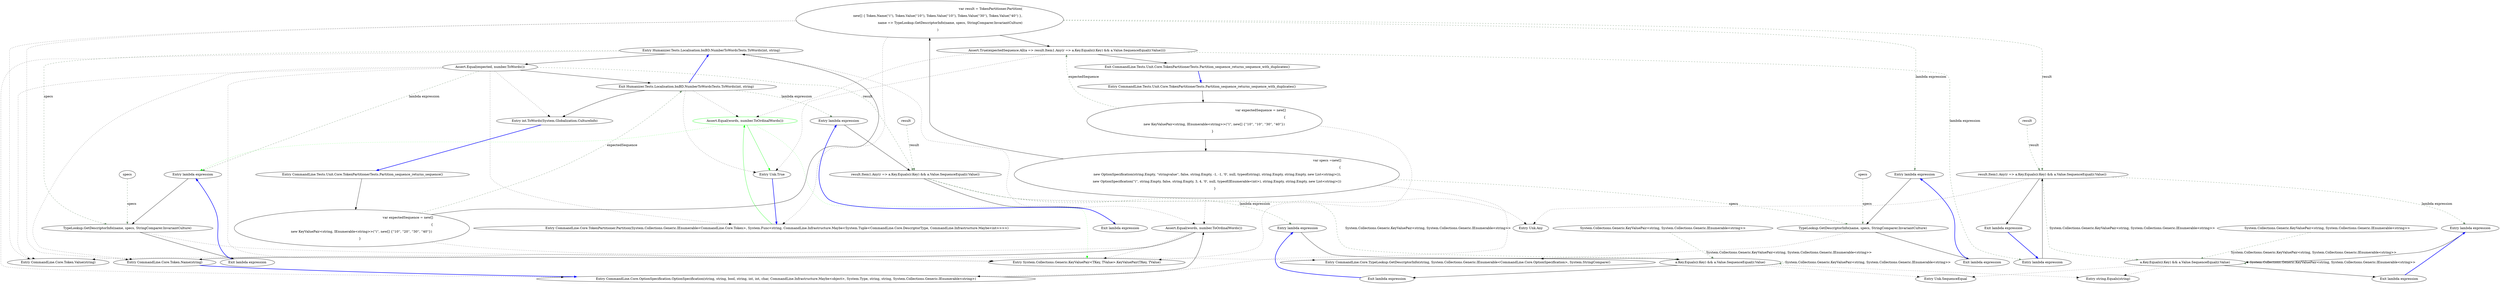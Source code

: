 digraph  {
m0_8 [label="Assert.Equal(words, number.ToOrdinalWords())", span="84-84", cluster="Humanizer.Tests.Localisation.bnBD.NumberToWordsTests.ToOrdinalWords(int, string)", file="NumberToWordsTests.cs"];
m0_21 [label="Entry Unk.Any", span="", cluster="Unk.Any", file="NumberToWordsTests.cs"];
m0_7 [label="Entry CommandLine.Core.OptionSpecification.OptionSpecification(string, string, bool, string, int, int, char, CommandLine.Infrastructure.Maybe<object>, System.Type, string, string, System.Collections.Generic.IEnumerable<string>)", span="17-17", cluster="CommandLine.Core.OptionSpecification.OptionSpecification(string, string, bool, string, int, int, char, CommandLine.Infrastructure.Maybe<object>, System.Type, string, string, System.Collections.Generic.IEnumerable<string>)", file="NumberToWordsTests.cs"];
m0_9 [label="Entry CommandLine.Core.Token.Name(string)", span="19-19", cluster="CommandLine.Core.Token.Name(string)", file="NumberToWordsTests.cs"];
m0_6 [label="Entry System.Collections.Generic.KeyValuePair<TKey, TValue>.KeyValuePair(TKey, TValue)", span="0-0", cluster="System.Collections.Generic.KeyValuePair<TKey, TValue>.KeyValuePair(TKey, TValue)", file="NumberToWordsTests.cs"];
m0_0 [label="Entry CommandLine.Tests.Unit.Core.TokenPartitionerTests.Partition_sequence_returns_sequence()", span="13-13", cluster="CommandLine.Tests.Unit.Core.TokenPartitionerTests.Partition_sequence_returns_sequence()", file="NumberToWordsTests.cs"];
m0_1 [label="var expectedSequence = new[]\r\n                {\r\n                    new KeyValuePair<string, IEnumerable<string>>(''i'', new[] {''10'', ''20'', ''30'', ''40''}) \r\n                }", span="16-19", cluster="CommandLine.Tests.Unit.Core.TokenPartitionerTests.Partition_sequence_returns_sequence()", file="NumberToWordsTests.cs"];
m0_2 [label="Entry Humanizer.Tests.Localisation.bnBD.NumberToWordsTests.ToWords(int, string)", span="40-40", cluster="Humanizer.Tests.Localisation.bnBD.NumberToWordsTests.ToWords(int, string)", file="NumberToWordsTests.cs"];
m0_4 [label="Exit Humanizer.Tests.Localisation.bnBD.NumberToWordsTests.ToWords(int, string)", span="40-40", cluster="Humanizer.Tests.Localisation.bnBD.NumberToWordsTests.ToWords(int, string)", file="NumberToWordsTests.cs"];
m0_3 [label="Assert.Equal(expected, number.ToWords())", span="42-42", cluster="Humanizer.Tests.Localisation.bnBD.NumberToWordsTests.ToWords(int, string)", file="NumberToWordsTests.cs"];
m0_5 [label="Entry int.ToWords(System.Globalization.CultureInfo)", span="16-16", cluster="int.ToWords(System.Globalization.CultureInfo)", file="NumberToWordsTests.cs"];
m0_12 [label="Assert.Equal(words, number.ToOrdinalWords())", span="133-133", cluster="<invalid-global-code>.ToOrdinalWords(int, string)", file="NumberToWordsTests.cs", color=green, community=0];
m0_25 [label="Entry string.Equals(string)", span="0-0", cluster="string.Equals(string)", file="NumberToWordsTests.cs"];
m0_10 [label="Entry CommandLine.Core.Token.Value(string)", span="26-26", cluster="CommandLine.Core.Token.Value(string)", file="NumberToWordsTests.cs"];
m0_11 [label="Entry CommandLine.Core.TokenPartitioner.Partition(System.Collections.Generic.IEnumerable<CommandLine.Core.Token>, System.Func<string, CommandLine.Infrastructure.Maybe<System.Tuple<CommandLine.Core.DescriptorType, CommandLine.Infrastructure.Maybe<int>>>>)", span="16-16", cluster="CommandLine.Core.TokenPartitioner.Partition(System.Collections.Generic.IEnumerable<CommandLine.Core.Token>, System.Func<string, CommandLine.Infrastructure.Maybe<System.Tuple<CommandLine.Core.DescriptorType, CommandLine.Infrastructure.Maybe<int>>>>)", file="NumberToWordsTests.cs"];
m0_13 [label="Entry Unk.True", span="", cluster="Unk.True", file="NumberToWordsTests.cs"];
m0_26 [label="Entry Unk.SequenceEqual", span="", cluster="Unk.SequenceEqual", file="NumberToWordsTests.cs"];
m0_17 [label="Entry CommandLine.Core.TypeLookup.GetDescriptorInfo(string, System.Collections.Generic.IEnumerable<CommandLine.Core.OptionSpecification>, System.StringComparer)", span="11-11", cluster="CommandLine.Core.TypeLookup.GetDescriptorInfo(string, System.Collections.Generic.IEnumerable<CommandLine.Core.OptionSpecification>, System.StringComparer)", file="NumberToWordsTests.cs"];
m0_14 [label="Entry lambda expression", span="29-29", cluster="lambda expression", file="NumberToWordsTests.cs"];
m0_39 [label="Entry lambda expression", span="59-59", cluster="lambda expression", file="NumberToWordsTests.cs"];
m0_15 [label="TypeLookup.GetDescriptorInfo(name, specs, StringComparer.InvariantCulture)", span="29-29", cluster="lambda expression", file="NumberToWordsTests.cs"];
m0_19 [label="result.Item1.Any(r => a.Key.Equals(r.Key) && a.Value.SequenceEqual(r.Value))", span="33-33", cluster="lambda expression", file="NumberToWordsTests.cs"];
m0_18 [label="Entry lambda expression", span="33-33", cluster="lambda expression", file="NumberToWordsTests.cs"];
m0_16 [label="Exit lambda expression", span="29-29", cluster="lambda expression", file="NumberToWordsTests.cs"];
m0_20 [label="Exit lambda expression", span="33-33", cluster="lambda expression", file="NumberToWordsTests.cs"];
m0_22 [label="Entry lambda expression", span="33-33", cluster="lambda expression", file="NumberToWordsTests.cs"];
m0_23 [label="a.Key.Equals(r.Key) && a.Value.SequenceEqual(r.Value)", span="33-33", cluster="lambda expression", file="NumberToWordsTests.cs"];
m0_24 [label="Exit lambda expression", span="33-33", cluster="lambda expression", file="NumberToWordsTests.cs"];
m0_34 [label="TypeLookup.GetDescriptorInfo(name, specs, StringComparer.InvariantCulture)", span="55-55", cluster="lambda expression", file="NumberToWordsTests.cs"];
m0_33 [label="Entry lambda expression", span="55-55", cluster="lambda expression", file="NumberToWordsTests.cs"];
m0_37 [label="result.Item1.Any(r => a.Key.Equals(r.Key) && a.Value.SequenceEqual(r.Value))", span="59-59", cluster="lambda expression", file="NumberToWordsTests.cs"];
m0_36 [label="Entry lambda expression", span="59-59", cluster="lambda expression", file="NumberToWordsTests.cs"];
m0_35 [label="Exit lambda expression", span="55-55", cluster="lambda expression", file="NumberToWordsTests.cs"];
m0_38 [label="Exit lambda expression", span="59-59", cluster="lambda expression", file="NumberToWordsTests.cs"];
m0_40 [label="a.Key.Equals(r.Key) && a.Value.SequenceEqual(r.Value)", span="59-59", cluster="lambda expression", file="NumberToWordsTests.cs"];
m0_41 [label="Exit lambda expression", span="59-59", cluster="lambda expression", file="NumberToWordsTests.cs"];
m0_27 [label="Entry CommandLine.Tests.Unit.Core.TokenPartitionerTests.Partition_sequence_returns_sequence_with_duplicates()", span="39-39", cluster="CommandLine.Tests.Unit.Core.TokenPartitionerTests.Partition_sequence_returns_sequence_with_duplicates()", file="NumberToWordsTests.cs"];
m0_28 [label="var expectedSequence = new[]\r\n                {\r\n                    new KeyValuePair<string, IEnumerable<string>>(''i'', new[] {''10'', ''10'', ''30'', ''40''}) \r\n                }", span="42-45", cluster="CommandLine.Tests.Unit.Core.TokenPartitionerTests.Partition_sequence_returns_sequence_with_duplicates()", file="NumberToWordsTests.cs"];
m0_29 [label="var specs =new[]\r\n                {\r\n                    new OptionSpecification(string.Empty, ''stringvalue'', false, string.Empty, -1, -1, '\0', null, typeof(string), string.Empty, string.Empty, new List<string>()),\r\n                    new OptionSpecification(''i'', string.Empty, false, string.Empty, 3, 4, '\0', null, typeof(IEnumerable<int>), string.Empty, string.Empty, new List<string>())\r\n                }", span="46-50", cluster="CommandLine.Tests.Unit.Core.TokenPartitionerTests.Partition_sequence_returns_sequence_with_duplicates()", file="NumberToWordsTests.cs"];
m0_31 [label="Assert.True(expectedSequence.All(a => result.Item1.Any(r => a.Key.Equals(r.Key) && a.Value.SequenceEqual(r.Value))))", span="59-59", cluster="CommandLine.Tests.Unit.Core.TokenPartitionerTests.Partition_sequence_returns_sequence_with_duplicates()", file="NumberToWordsTests.cs"];
m0_30 [label="var result = TokenPartitioner.Partition(\r\n                new[] { Token.Name(''i''), Token.Value(''10''), Token.Value(''10''), Token.Value(''30''), Token.Value(''40'') },\r\n                name => TypeLookup.GetDescriptorInfo(name, specs, StringComparer.InvariantCulture)\r\n                )", span="53-56", cluster="CommandLine.Tests.Unit.Core.TokenPartitionerTests.Partition_sequence_returns_sequence_with_duplicates()", file="NumberToWordsTests.cs"];
m0_32 [label="Exit CommandLine.Tests.Unit.Core.TokenPartitionerTests.Partition_sequence_returns_sequence_with_duplicates()", span="39-39", cluster="CommandLine.Tests.Unit.Core.TokenPartitionerTests.Partition_sequence_returns_sequence_with_duplicates()", file="NumberToWordsTests.cs"];
m0_42 [label=specs, span="", file="NumberToWordsTests.cs"];
m0_43 [label=result, span="", file="NumberToWordsTests.cs"];
m0_44 [label="System.Collections.Generic.KeyValuePair<string, System.Collections.Generic.IEnumerable<string>>", span="", file="NumberToWordsTests.cs"];
m0_45 [label=specs, span="", file="NumberToWordsTests.cs"];
m0_46 [label=result, span="", file="NumberToWordsTests.cs"];
m0_47 [label="System.Collections.Generic.KeyValuePair<string, System.Collections.Generic.IEnumerable<string>>", span="", file="NumberToWordsTests.cs"];
m0_8 -> m0_6  [key=2, style=dotted];
m0_8 -> m0_9  [key=0, style=solid];
m0_8 -> m0_10  [key=2, style=dotted];
m0_7 -> m0_8  [key=0, style=solid];
m0_9 -> m0_7  [key=0, style=bold, color=blue];
m0_0 -> m0_1  [key=0, style=solid];
m0_1 -> m0_2  [key=0, style=solid];
m0_1 -> m0_6  [key=2, style=dotted];
m0_1 -> m0_4  [key=1, style=dashed, color=darkseagreen4, label=expectedSequence];
m0_2 -> m0_3  [key=0, style=solid];
m0_2 -> m0_7  [key=2, style=dotted];
m0_2 -> m0_8  [key=2, style=dotted];
m0_2 -> m0_15  [key=1, style=dashed, color=darkseagreen4, label=specs];
m0_4 -> m0_5  [key=0, style=solid];
m0_4 -> m0_12  [key=2, style=dotted];
m0_4 -> m0_13  [key=2, style=dotted];
m0_4 -> m0_18  [key=1, style=dashed, color=darkseagreen4, label="lambda expression"];
m0_4 -> m0_2  [key=0, style=bold, color=blue];
m0_3 -> m0_4  [key=0, style=solid];
m0_3 -> m0_9  [key=2, style=dotted];
m0_3 -> m0_10  [key=2, style=dotted];
m0_3 -> m0_11  [key=2, style=dotted];
m0_3 -> m0_14  [key=1, style=dashed, color=darkseagreen4, label="lambda expression"];
m0_3 -> m0_19  [key=1, style=dashed, color=darkseagreen4, label=result];
m0_3 -> m0_6  [key=2, style=dotted];
m0_3 -> m0_5  [key=2, style=dotted];
m0_5 -> m0_0  [key=0, style=bold, color=blue];
m0_12 -> m0_13  [key=0, style=solid, color=green];
m0_12 -> m0_14  [key=2, style=dotted, color=green];
m0_12 -> m0_6  [key=2, style=dotted, color=green];
m0_11 -> m0_12  [key=0, style=solid, color=green];
m0_13 -> m0_11  [key=0, style=bold, color=blue];
m0_14 -> m0_15  [key=0, style=solid];
m0_39 -> m0_40  [key=0, style=solid];
m0_15 -> m0_16  [key=0, style=solid];
m0_15 -> m0_17  [key=2, style=dotted];
m0_19 -> m0_20  [key=0, style=solid];
m0_19 -> m0_21  [key=2, style=dotted];
m0_19 -> m0_22  [key=1, style=dashed, color=darkseagreen4, label="lambda expression"];
m0_19 -> m0_23  [key=1, style=dashed, color=darkseagreen4, label="System.Collections.Generic.KeyValuePair<string, System.Collections.Generic.IEnumerable<string>>"];
m0_18 -> m0_19  [key=0, style=solid];
m0_16 -> m0_14  [key=0, style=bold, color=blue];
m0_20 -> m0_18  [key=0, style=bold, color=blue];
m0_22 -> m0_23  [key=0, style=solid];
m0_23 -> m0_24  [key=0, style=solid];
m0_23 -> m0_25  [key=2, style=dotted];
m0_23 -> m0_26  [key=2, style=dotted];
m0_23 -> m0_23  [key=1, style=dashed, color=darkseagreen4, label="System.Collections.Generic.KeyValuePair<string, System.Collections.Generic.IEnumerable<string>>"];
m0_24 -> m0_22  [key=0, style=bold, color=blue];
m0_34 -> m0_35  [key=0, style=solid];
m0_34 -> m0_17  [key=2, style=dotted];
m0_33 -> m0_34  [key=0, style=solid];
m0_37 -> m0_38  [key=0, style=solid];
m0_37 -> m0_21  [key=2, style=dotted];
m0_37 -> m0_39  [key=1, style=dashed, color=darkseagreen4, label="lambda expression"];
m0_37 -> m0_40  [key=1, style=dashed, color=darkseagreen4, label="System.Collections.Generic.KeyValuePair<string, System.Collections.Generic.IEnumerable<string>>"];
m0_36 -> m0_37  [key=0, style=solid];
m0_35 -> m0_33  [key=0, style=bold, color=blue];
m0_38 -> m0_36  [key=0, style=bold, color=blue];
m0_40 -> m0_41  [key=0, style=solid];
m0_40 -> m0_25  [key=2, style=dotted];
m0_40 -> m0_26  [key=2, style=dotted];
m0_40 -> m0_40  [key=1, style=dashed, color=darkseagreen4, label="System.Collections.Generic.KeyValuePair<string, System.Collections.Generic.IEnumerable<string>>"];
m0_41 -> m0_39  [key=0, style=bold, color=blue];
m0_27 -> m0_28  [key=0, style=solid];
m0_28 -> m0_29  [key=0, style=solid];
m0_28 -> m0_6  [key=2, style=dotted];
m0_28 -> m0_31  [key=1, style=dashed, color=darkseagreen4, label=expectedSequence];
m0_29 -> m0_30  [key=0, style=solid];
m0_29 -> m0_7  [key=2, style=dotted];
m0_29 -> m0_8  [key=2, style=dotted];
m0_29 -> m0_34  [key=1, style=dashed, color=darkseagreen4, label=specs];
m0_31 -> m0_32  [key=0, style=solid];
m0_31 -> m0_12  [key=2, style=dotted];
m0_31 -> m0_13  [key=2, style=dotted];
m0_31 -> m0_36  [key=1, style=dashed, color=darkseagreen4, label="lambda expression"];
m0_30 -> m0_31  [key=0, style=solid];
m0_30 -> m0_9  [key=2, style=dotted];
m0_30 -> m0_10  [key=2, style=dotted];
m0_30 -> m0_11  [key=2, style=dotted];
m0_30 -> m0_33  [key=1, style=dashed, color=darkseagreen4, label="lambda expression"];
m0_30 -> m0_37  [key=1, style=dashed, color=darkseagreen4, label=result];
m0_32 -> m0_27  [key=0, style=bold, color=blue];
m0_42 -> m0_15  [key=1, style=dashed, color=darkseagreen4, label=specs];
m0_43 -> m0_19  [key=1, style=dashed, color=darkseagreen4, label=result];
m0_44 -> m0_23  [key=1, style=dashed, color=darkseagreen4, label="System.Collections.Generic.KeyValuePair<string, System.Collections.Generic.IEnumerable<string>>"];
m0_45 -> m0_34  [key=1, style=dashed, color=darkseagreen4, label=specs];
m0_46 -> m0_37  [key=1, style=dashed, color=darkseagreen4, label=result];
m0_47 -> m0_40  [key=1, style=dashed, color=darkseagreen4, label="System.Collections.Generic.KeyValuePair<string, System.Collections.Generic.IEnumerable<string>>"];
}
